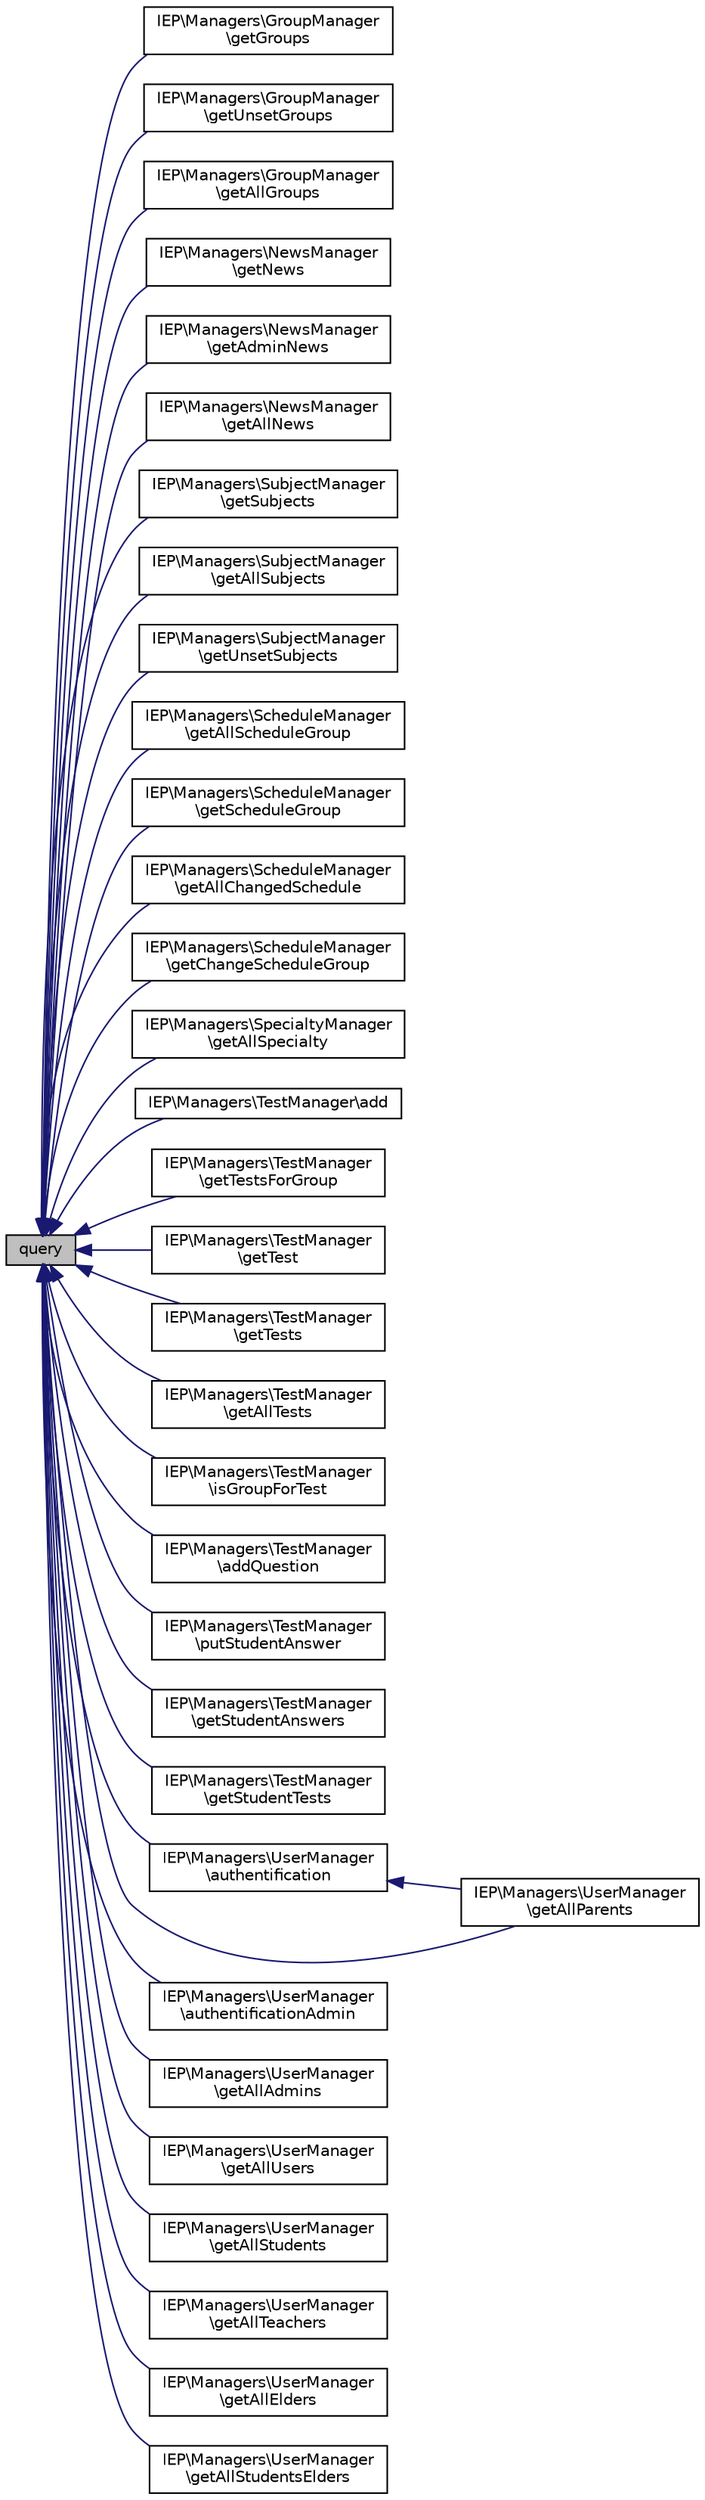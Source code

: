 digraph "query"
{
  edge [fontname="Helvetica",fontsize="10",labelfontname="Helvetica",labelfontsize="10"];
  node [fontname="Helvetica",fontsize="10",shape=record];
  rankdir="LR";
  Node94 [label="query",height=0.2,width=0.4,color="black", fillcolor="grey75", style="filled", fontcolor="black"];
  Node94 -> Node95 [dir="back",color="midnightblue",fontsize="10",style="solid",fontname="Helvetica"];
  Node95 [label="IEP\\Managers\\GroupManager\l\\getGroups",height=0.2,width=0.4,color="black", fillcolor="white", style="filled",URL="$class_i_e_p_1_1_managers_1_1_group_manager.html#a6f33eae3035d93f1948b9d177d55403d",tooltip="Возвращает группы, которые привязаны к тесту "];
  Node94 -> Node96 [dir="back",color="midnightblue",fontsize="10",style="solid",fontname="Helvetica"];
  Node96 [label="IEP\\Managers\\GroupManager\l\\getUnsetGroups",height=0.2,width=0.4,color="black", fillcolor="white", style="filled",URL="$class_i_e_p_1_1_managers_1_1_group_manager.html#abe41704d8c740dc9d49a7068b77ccec0",tooltip="Возвращает группы, которые непривязаны к тесту "];
  Node94 -> Node97 [dir="back",color="midnightblue",fontsize="10",style="solid",fontname="Helvetica"];
  Node97 [label="IEP\\Managers\\GroupManager\l\\getAllGroups",height=0.2,width=0.4,color="black", fillcolor="white", style="filled",URL="$class_i_e_p_1_1_managers_1_1_group_manager.html#a33ca91e8876c6c892934d694a76b5551",tooltip="Возвращает все группы "];
  Node94 -> Node98 [dir="back",color="midnightblue",fontsize="10",style="solid",fontname="Helvetica"];
  Node98 [label="IEP\\Managers\\NewsManager\l\\getNews",height=0.2,width=0.4,color="black", fillcolor="white", style="filled",URL="$class_i_e_p_1_1_managers_1_1_news_manager.html#ac01a92730618c66a5878abb480125c31"];
  Node94 -> Node99 [dir="back",color="midnightblue",fontsize="10",style="solid",fontname="Helvetica"];
  Node99 [label="IEP\\Managers\\NewsManager\l\\getAdminNews",height=0.2,width=0.4,color="black", fillcolor="white", style="filled",URL="$class_i_e_p_1_1_managers_1_1_news_manager.html#aa13decd1ffcccfeb1ca82a2725dec749"];
  Node94 -> Node100 [dir="back",color="midnightblue",fontsize="10",style="solid",fontname="Helvetica"];
  Node100 [label="IEP\\Managers\\NewsManager\l\\getAllNews",height=0.2,width=0.4,color="black", fillcolor="white", style="filled",URL="$class_i_e_p_1_1_managers_1_1_news_manager.html#aabd1809d328ac10aea2205362b193fee"];
  Node94 -> Node101 [dir="back",color="midnightblue",fontsize="10",style="solid",fontname="Helvetica"];
  Node101 [label="IEP\\Managers\\SubjectManager\l\\getSubjects",height=0.2,width=0.4,color="black", fillcolor="white", style="filled",URL="$class_i_e_p_1_1_managers_1_1_subject_manager.html#a4a65dfeaadea86219f068f15715be8d8"];
  Node94 -> Node102 [dir="back",color="midnightblue",fontsize="10",style="solid",fontname="Helvetica"];
  Node102 [label="IEP\\Managers\\SubjectManager\l\\getAllSubjects",height=0.2,width=0.4,color="black", fillcolor="white", style="filled",URL="$class_i_e_p_1_1_managers_1_1_subject_manager.html#a73c50fcb81de94ba690d4d469261a83f"];
  Node94 -> Node103 [dir="back",color="midnightblue",fontsize="10",style="solid",fontname="Helvetica"];
  Node103 [label="IEP\\Managers\\SubjectManager\l\\getUnsetSubjects",height=0.2,width=0.4,color="black", fillcolor="white", style="filled",URL="$class_i_e_p_1_1_managers_1_1_subject_manager.html#aa2119ddf769483c1de8d40d714857dc6"];
  Node94 -> Node104 [dir="back",color="midnightblue",fontsize="10",style="solid",fontname="Helvetica"];
  Node104 [label="IEP\\Managers\\ScheduleManager\l\\getAllScheduleGroup",height=0.2,width=0.4,color="black", fillcolor="white", style="filled",URL="$class_i_e_p_1_1_managers_1_1_schedule_manager.html#ab1ba928af24dc14210e0436062c8c12a"];
  Node94 -> Node105 [dir="back",color="midnightblue",fontsize="10",style="solid",fontname="Helvetica"];
  Node105 [label="IEP\\Managers\\ScheduleManager\l\\getScheduleGroup",height=0.2,width=0.4,color="black", fillcolor="white", style="filled",URL="$class_i_e_p_1_1_managers_1_1_schedule_manager.html#adbf611f889019418fffd2d8e7ed461cd"];
  Node94 -> Node106 [dir="back",color="midnightblue",fontsize="10",style="solid",fontname="Helvetica"];
  Node106 [label="IEP\\Managers\\ScheduleManager\l\\getAllChangedSchedule",height=0.2,width=0.4,color="black", fillcolor="white", style="filled",URL="$class_i_e_p_1_1_managers_1_1_schedule_manager.html#adb7bf63e9a7acfbdd66ad0f11131c44f"];
  Node94 -> Node107 [dir="back",color="midnightblue",fontsize="10",style="solid",fontname="Helvetica"];
  Node107 [label="IEP\\Managers\\ScheduleManager\l\\getChangeScheduleGroup",height=0.2,width=0.4,color="black", fillcolor="white", style="filled",URL="$class_i_e_p_1_1_managers_1_1_schedule_manager.html#afc40ac3cea969b5c1588274172be5e04"];
  Node94 -> Node108 [dir="back",color="midnightblue",fontsize="10",style="solid",fontname="Helvetica"];
  Node108 [label="IEP\\Managers\\SpecialtyManager\l\\getAllSpecialty",height=0.2,width=0.4,color="black", fillcolor="white", style="filled",URL="$class_i_e_p_1_1_managers_1_1_specialty_manager.html#adcb7f5a8fc837cc963c5a85ff155ab90"];
  Node94 -> Node109 [dir="back",color="midnightblue",fontsize="10",style="solid",fontname="Helvetica"];
  Node109 [label="IEP\\Managers\\TestManager\\add",height=0.2,width=0.4,color="black", fillcolor="white", style="filled",URL="$class_i_e_p_1_1_managers_1_1_test_manager.html#a13ff12ffd6c650d20dd22db2bad27273"];
  Node94 -> Node110 [dir="back",color="midnightblue",fontsize="10",style="solid",fontname="Helvetica"];
  Node110 [label="IEP\\Managers\\TestManager\l\\getTestsForGroup",height=0.2,width=0.4,color="black", fillcolor="white", style="filled",URL="$class_i_e_p_1_1_managers_1_1_test_manager.html#a32cf2d082fa42ab61d1d78b2288bd21b"];
  Node94 -> Node111 [dir="back",color="midnightblue",fontsize="10",style="solid",fontname="Helvetica"];
  Node111 [label="IEP\\Managers\\TestManager\l\\getTest",height=0.2,width=0.4,color="black", fillcolor="white", style="filled",URL="$class_i_e_p_1_1_managers_1_1_test_manager.html#add9cb60747eae18b3df6c7a2349a6e2d"];
  Node94 -> Node112 [dir="back",color="midnightblue",fontsize="10",style="solid",fontname="Helvetica"];
  Node112 [label="IEP\\Managers\\TestManager\l\\getTests",height=0.2,width=0.4,color="black", fillcolor="white", style="filled",URL="$class_i_e_p_1_1_managers_1_1_test_manager.html#a30f87e045dfea152f9036f707411e6a7"];
  Node94 -> Node113 [dir="back",color="midnightblue",fontsize="10",style="solid",fontname="Helvetica"];
  Node113 [label="IEP\\Managers\\TestManager\l\\getAllTests",height=0.2,width=0.4,color="black", fillcolor="white", style="filled",URL="$class_i_e_p_1_1_managers_1_1_test_manager.html#a668659c506924829a7a23bf2cfa3cf48"];
  Node94 -> Node114 [dir="back",color="midnightblue",fontsize="10",style="solid",fontname="Helvetica"];
  Node114 [label="IEP\\Managers\\TestManager\l\\isGroupForTest",height=0.2,width=0.4,color="black", fillcolor="white", style="filled",URL="$class_i_e_p_1_1_managers_1_1_test_manager.html#a1f011f5b363cde002ed4657cceec960e"];
  Node94 -> Node115 [dir="back",color="midnightblue",fontsize="10",style="solid",fontname="Helvetica"];
  Node115 [label="IEP\\Managers\\TestManager\l\\addQuestion",height=0.2,width=0.4,color="black", fillcolor="white", style="filled",URL="$class_i_e_p_1_1_managers_1_1_test_manager.html#ac65c9c144cd75aeee14875428ce12aa2"];
  Node94 -> Node116 [dir="back",color="midnightblue",fontsize="10",style="solid",fontname="Helvetica"];
  Node116 [label="IEP\\Managers\\TestManager\l\\putStudentAnswer",height=0.2,width=0.4,color="black", fillcolor="white", style="filled",URL="$class_i_e_p_1_1_managers_1_1_test_manager.html#a8ee75cad8d9bad95e38c03ecb5a5b1e7"];
  Node94 -> Node117 [dir="back",color="midnightblue",fontsize="10",style="solid",fontname="Helvetica"];
  Node117 [label="IEP\\Managers\\TestManager\l\\getStudentAnswers",height=0.2,width=0.4,color="black", fillcolor="white", style="filled",URL="$class_i_e_p_1_1_managers_1_1_test_manager.html#a9b64af8de6bbb7e1b940967e0b2f89f6"];
  Node94 -> Node118 [dir="back",color="midnightblue",fontsize="10",style="solid",fontname="Helvetica"];
  Node118 [label="IEP\\Managers\\TestManager\l\\getStudentTests",height=0.2,width=0.4,color="black", fillcolor="white", style="filled",URL="$class_i_e_p_1_1_managers_1_1_test_manager.html#ad661a313b9693703657fb447c9c1593d"];
  Node94 -> Node119 [dir="back",color="midnightblue",fontsize="10",style="solid",fontname="Helvetica"];
  Node119 [label="IEP\\Managers\\UserManager\l\\authentification",height=0.2,width=0.4,color="black", fillcolor="white", style="filled",URL="$class_i_e_p_1_1_managers_1_1_user_manager.html#a8fb7e7fde1ddc7817df738a26fc1e75e"];
  Node119 -> Node120 [dir="back",color="midnightblue",fontsize="10",style="solid",fontname="Helvetica"];
  Node120 [label="IEP\\Managers\\UserManager\l\\getAllParents",height=0.2,width=0.4,color="black", fillcolor="white", style="filled",URL="$class_i_e_p_1_1_managers_1_1_user_manager.html#aba7e535e07631c20911bcad2e3ef3444"];
  Node94 -> Node121 [dir="back",color="midnightblue",fontsize="10",style="solid",fontname="Helvetica"];
  Node121 [label="IEP\\Managers\\UserManager\l\\authentificationAdmin",height=0.2,width=0.4,color="black", fillcolor="white", style="filled",URL="$class_i_e_p_1_1_managers_1_1_user_manager.html#abd99551240a9f2a7c2fdba7c451f03b7"];
  Node94 -> Node122 [dir="back",color="midnightblue",fontsize="10",style="solid",fontname="Helvetica"];
  Node122 [label="IEP\\Managers\\UserManager\l\\getAllAdmins",height=0.2,width=0.4,color="black", fillcolor="white", style="filled",URL="$class_i_e_p_1_1_managers_1_1_user_manager.html#aab9db607fd1b1029e30698b5fd2eba74"];
  Node94 -> Node123 [dir="back",color="midnightblue",fontsize="10",style="solid",fontname="Helvetica"];
  Node123 [label="IEP\\Managers\\UserManager\l\\getAllUsers",height=0.2,width=0.4,color="black", fillcolor="white", style="filled",URL="$class_i_e_p_1_1_managers_1_1_user_manager.html#a48a9c3492291c38e6113e40e04deb2ed"];
  Node94 -> Node124 [dir="back",color="midnightblue",fontsize="10",style="solid",fontname="Helvetica"];
  Node124 [label="IEP\\Managers\\UserManager\l\\getAllStudents",height=0.2,width=0.4,color="black", fillcolor="white", style="filled",URL="$class_i_e_p_1_1_managers_1_1_user_manager.html#aebb23af7c9b40659d7bffc83a9558cf6"];
  Node94 -> Node125 [dir="back",color="midnightblue",fontsize="10",style="solid",fontname="Helvetica"];
  Node125 [label="IEP\\Managers\\UserManager\l\\getAllTeachers",height=0.2,width=0.4,color="black", fillcolor="white", style="filled",URL="$class_i_e_p_1_1_managers_1_1_user_manager.html#aa2163658d54f05691c40d89f57976034"];
  Node94 -> Node120 [dir="back",color="midnightblue",fontsize="10",style="solid",fontname="Helvetica"];
  Node94 -> Node126 [dir="back",color="midnightblue",fontsize="10",style="solid",fontname="Helvetica"];
  Node126 [label="IEP\\Managers\\UserManager\l\\getAllElders",height=0.2,width=0.4,color="black", fillcolor="white", style="filled",URL="$class_i_e_p_1_1_managers_1_1_user_manager.html#a68ca7ef8a3dd6e133f7ce48f889086b2"];
  Node94 -> Node127 [dir="back",color="midnightblue",fontsize="10",style="solid",fontname="Helvetica"];
  Node127 [label="IEP\\Managers\\UserManager\l\\getAllStudentsElders",height=0.2,width=0.4,color="black", fillcolor="white", style="filled",URL="$class_i_e_p_1_1_managers_1_1_user_manager.html#ab381a16bb0a15bf7168b287292ab1449"];
}
